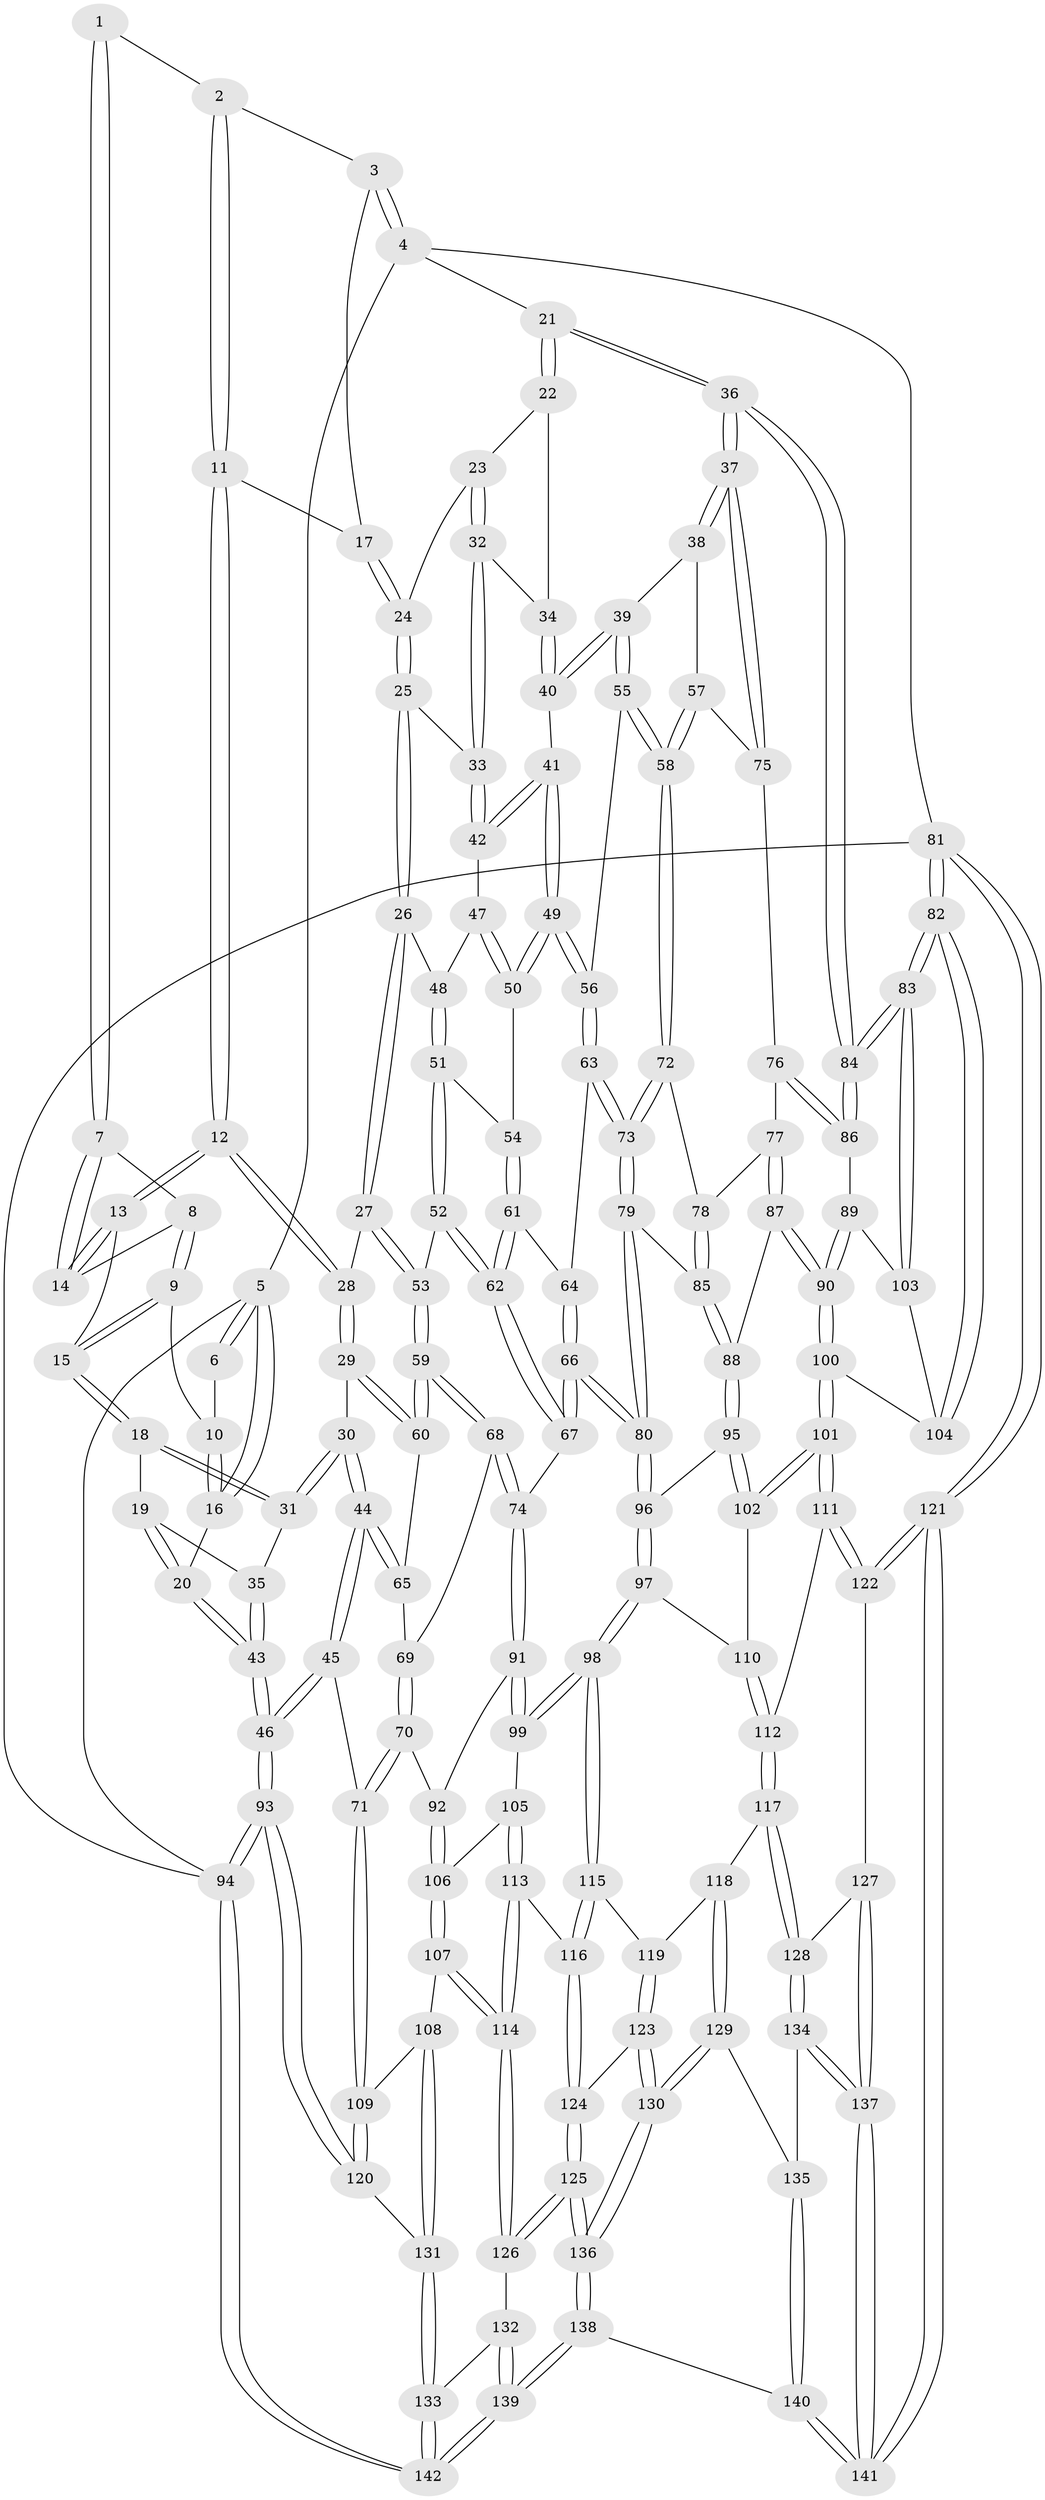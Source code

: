// Generated by graph-tools (version 1.1) at 2025/17/03/09/25 04:17:05]
// undirected, 142 vertices, 352 edges
graph export_dot {
graph [start="1"]
  node [color=gray90,style=filled];
  1 [pos="+0.19683236234118012+0"];
  2 [pos="+0.20006169767006257+0"];
  3 [pos="+0.5689515905586041+0"];
  4 [pos="+1+0"];
  5 [pos="+0+0"];
  6 [pos="+0.1595877706340252+0"];
  7 [pos="+0.17466778210332679+0"];
  8 [pos="+0.12876066656652044+0.04963995429160746"];
  9 [pos="+0.09060209317879217+0.0918875415839935"];
  10 [pos="+0.053245373994248196+0.07576576310868258"];
  11 [pos="+0.2884444678799521+0.10647728249828642"];
  12 [pos="+0.2807653182517129+0.11957189543676526"];
  13 [pos="+0.22277487753237124+0.08998179907256663"];
  14 [pos="+0.2201330887089782+0.08593771297393002"];
  15 [pos="+0.11184790554259443+0.13296928952336542"];
  16 [pos="+0+0.06014746732378778"];
  17 [pos="+0.5538818125535028+0"];
  18 [pos="+0.11361230949539117+0.16572475315276974"];
  19 [pos="+0.032407312212702134+0.19454290123749843"];
  20 [pos="+0+0.2773577887807553"];
  21 [pos="+1+0"];
  22 [pos="+0.8009929330386233+0.1512285224120551"];
  23 [pos="+0.6668590046949379+0.1492391895020177"];
  24 [pos="+0.5507613033136602+0.03587922934972201"];
  25 [pos="+0.5034695250571553+0.17509395304807687"];
  26 [pos="+0.4950773523768914+0.19146778538307352"];
  27 [pos="+0.375134698670313+0.24057720164662166"];
  28 [pos="+0.29491104238058974+0.23691163620721042"];
  29 [pos="+0.25936359554469346+0.2649501240864654"];
  30 [pos="+0.24256586054358228+0.27003909272669424"];
  31 [pos="+0.1544307256928965+0.21702358144103745"];
  32 [pos="+0.6906512560317398+0.22668695403476063"];
  33 [pos="+0.6829927509957185+0.23959626377957408"];
  34 [pos="+0.7547963162427478+0.21314208514326244"];
  35 [pos="+0.08845777284683831+0.252435444024795"];
  36 [pos="+1+0.1577049319731625"];
  37 [pos="+1+0.16537271352989555"];
  38 [pos="+0.825521929580979+0.29552804066141464"];
  39 [pos="+0.7893881027100422+0.3021284492935019"];
  40 [pos="+0.7833516376743926+0.29591565957886984"];
  41 [pos="+0.6846988379900494+0.27410687739453926"];
  42 [pos="+0.6788696315378752+0.264104757009197"];
  43 [pos="+0+0.4292791160357401"];
  44 [pos="+0.08049530099121424+0.48022842838074586"];
  45 [pos="+0.02023207257543133+0.5441010889656943"];
  46 [pos="+0+0.5194979732888834"];
  47 [pos="+0.6358736137422392+0.2763387558105963"];
  48 [pos="+0.4959922057045984+0.1931326913816785"];
  49 [pos="+0.6879151278115276+0.3863086559525345"];
  50 [pos="+0.5958220221293963+0.3469950561843526"];
  51 [pos="+0.5153946504575797+0.25232621037266373"];
  52 [pos="+0.4782811135466074+0.4038671261141793"];
  53 [pos="+0.41184192145631504+0.3362246645169467"];
  54 [pos="+0.5870027631628421+0.3473423963555779"];
  55 [pos="+0.7423384231447563+0.3918195117597902"];
  56 [pos="+0.6889062670709235+0.38750307929859745"];
  57 [pos="+0.833874073558133+0.42823961819898204"];
  58 [pos="+0.7879050120177801+0.43618802648639876"];
  59 [pos="+0.3563320685979119+0.42484966292981424"];
  60 [pos="+0.3119544780794676+0.37823852327701707"];
  61 [pos="+0.5623616866737399+0.3781548050450863"];
  62 [pos="+0.48766057713520167+0.42750012564871553"];
  63 [pos="+0.6589040854524865+0.4388174675260466"];
  64 [pos="+0.5919997288724705+0.4176191489853522"];
  65 [pos="+0.27797624679021427+0.43090615453176356"];
  66 [pos="+0.5472084301887437+0.5766645882187703"];
  67 [pos="+0.47150998393980853+0.5039275207815898"];
  68 [pos="+0.38007715289928934+0.48488978128008237"];
  69 [pos="+0.29151782224504036+0.4453258328968925"];
  70 [pos="+0.17932746980999234+0.5643037219514206"];
  71 [pos="+0.06251627081324707+0.5744421130367198"];
  72 [pos="+0.7809156171298822+0.47031635742172906"];
  73 [pos="+0.632481743598322+0.5185369674818664"];
  74 [pos="+0.39036413556880645+0.5024823642275805"];
  75 [pos="+0.8349238522769693+0.4281967449221988"];
  76 [pos="+0.8959782128661107+0.5004507621435974"];
  77 [pos="+0.855403840419261+0.5344127008186453"];
  78 [pos="+0.7815796722010299+0.4765101640851099"];
  79 [pos="+0.6258884201189854+0.5293185799998302"];
  80 [pos="+0.5551615666500962+0.5853074306150815"];
  81 [pos="+1+1"];
  82 [pos="+1+0.7125646038258732"];
  83 [pos="+1+0.623561998362766"];
  84 [pos="+1+0.3657460146209459"];
  85 [pos="+0.7637497927701443+0.5523720302524324"];
  86 [pos="+0.971938701597301+0.5097290500010748"];
  87 [pos="+0.8447920210071539+0.5739781457928568"];
  88 [pos="+0.7792801480455592+0.5868790519563779"];
  89 [pos="+0.9328882028355779+0.5957758254193584"];
  90 [pos="+0.8983716268152406+0.6149358824515019"];
  91 [pos="+0.33691710718041346+0.5414096142072687"];
  92 [pos="+0.29833770537884713+0.5585327652030209"];
  93 [pos="+0+0.9654217296534369"];
  94 [pos="+0+1"];
  95 [pos="+0.7626735971781109+0.6330659776947812"];
  96 [pos="+0.5564407230434428+0.5965604867899876"];
  97 [pos="+0.5444493862384071+0.6653600102930605"];
  98 [pos="+0.5340658172765421+0.6855790804467916"];
  99 [pos="+0.42445232531309046+0.7033473806502937"];
  100 [pos="+0.8609411494928777+0.7422702446507244"];
  101 [pos="+0.8572050711585513+0.7462422830715785"];
  102 [pos="+0.7843576154937898+0.7009480791865645"];
  103 [pos="+0.9444258185313468+0.605449766825931"];
  104 [pos="+1+0.6914122243514996"];
  105 [pos="+0.42440555287391374+0.7033662383130872"];
  106 [pos="+0.3510342742043983+0.704829747507873"];
  107 [pos="+0.22558180673812864+0.7811128057751685"];
  108 [pos="+0.20195992777777058+0.7761332457883926"];
  109 [pos="+0.151677049859387+0.7316567488714464"];
  110 [pos="+0.7217183936525975+0.7223477141524278"];
  111 [pos="+0.860594054153893+0.787435222201748"];
  112 [pos="+0.6853367261498193+0.8113340249825046"];
  113 [pos="+0.38425288977324984+0.8268447850330929"];
  114 [pos="+0.2822362161226153+0.8298797210587067"];
  115 [pos="+0.5383198240919914+0.7102181977215908"];
  116 [pos="+0.4118358839161556+0.8461209831211379"];
  117 [pos="+0.6562965459225363+0.840343312288715"];
  118 [pos="+0.5900401214894803+0.8179683133356832"];
  119 [pos="+0.5617515072630618+0.7781947376691309"];
  120 [pos="+0.011261083769050577+0.9063548547329597"];
  121 [pos="+1+1"];
  122 [pos="+0.895374708696895+0.9130918236788959"];
  123 [pos="+0.4482522054167606+0.8790361407340744"];
  124 [pos="+0.4291625260277862+0.8753813783129092"];
  125 [pos="+0.3853289506610602+0.93281596927391"];
  126 [pos="+0.29917749447461855+0.8820757393327107"];
  127 [pos="+0.7171731556603826+0.8892925521938664"];
  128 [pos="+0.6687967525559056+0.8580509539967177"];
  129 [pos="+0.5475243157510553+0.9225908618393518"];
  130 [pos="+0.5073113900932368+0.9389718989401417"];
  131 [pos="+0.14806802352887952+0.9809403267939182"];
  132 [pos="+0.2918699221296398+0.9103758031959764"];
  133 [pos="+0.1518024529335543+0.9918973902523442"];
  134 [pos="+0.629755101982025+0.9628535505339296"];
  135 [pos="+0.5619243963942085+0.9353077790252066"];
  136 [pos="+0.40660372693495034+1"];
  137 [pos="+0.669818297746664+1"];
  138 [pos="+0.38768020322035834+1"];
  139 [pos="+0.3120130096625456+1"];
  140 [pos="+0.6051649535120132+1"];
  141 [pos="+0.7173196765455642+1"];
  142 [pos="+0.2098123608814186+1"];
  1 -- 2;
  1 -- 7;
  1 -- 7;
  2 -- 3;
  2 -- 11;
  2 -- 11;
  3 -- 4;
  3 -- 4;
  3 -- 17;
  4 -- 5;
  4 -- 21;
  4 -- 81;
  5 -- 6;
  5 -- 6;
  5 -- 16;
  5 -- 16;
  5 -- 94;
  6 -- 10;
  7 -- 8;
  7 -- 14;
  7 -- 14;
  8 -- 9;
  8 -- 9;
  8 -- 14;
  9 -- 10;
  9 -- 15;
  9 -- 15;
  10 -- 16;
  10 -- 16;
  11 -- 12;
  11 -- 12;
  11 -- 17;
  12 -- 13;
  12 -- 13;
  12 -- 28;
  12 -- 28;
  13 -- 14;
  13 -- 14;
  13 -- 15;
  15 -- 18;
  15 -- 18;
  16 -- 20;
  17 -- 24;
  17 -- 24;
  18 -- 19;
  18 -- 31;
  18 -- 31;
  19 -- 20;
  19 -- 20;
  19 -- 35;
  20 -- 43;
  20 -- 43;
  21 -- 22;
  21 -- 22;
  21 -- 36;
  21 -- 36;
  22 -- 23;
  22 -- 34;
  23 -- 24;
  23 -- 32;
  23 -- 32;
  24 -- 25;
  24 -- 25;
  25 -- 26;
  25 -- 26;
  25 -- 33;
  26 -- 27;
  26 -- 27;
  26 -- 48;
  27 -- 28;
  27 -- 53;
  27 -- 53;
  28 -- 29;
  28 -- 29;
  29 -- 30;
  29 -- 60;
  29 -- 60;
  30 -- 31;
  30 -- 31;
  30 -- 44;
  30 -- 44;
  31 -- 35;
  32 -- 33;
  32 -- 33;
  32 -- 34;
  33 -- 42;
  33 -- 42;
  34 -- 40;
  34 -- 40;
  35 -- 43;
  35 -- 43;
  36 -- 37;
  36 -- 37;
  36 -- 84;
  36 -- 84;
  37 -- 38;
  37 -- 38;
  37 -- 75;
  37 -- 75;
  38 -- 39;
  38 -- 57;
  39 -- 40;
  39 -- 40;
  39 -- 55;
  39 -- 55;
  40 -- 41;
  41 -- 42;
  41 -- 42;
  41 -- 49;
  41 -- 49;
  42 -- 47;
  43 -- 46;
  43 -- 46;
  44 -- 45;
  44 -- 45;
  44 -- 65;
  44 -- 65;
  45 -- 46;
  45 -- 46;
  45 -- 71;
  46 -- 93;
  46 -- 93;
  47 -- 48;
  47 -- 50;
  47 -- 50;
  48 -- 51;
  48 -- 51;
  49 -- 50;
  49 -- 50;
  49 -- 56;
  49 -- 56;
  50 -- 54;
  51 -- 52;
  51 -- 52;
  51 -- 54;
  52 -- 53;
  52 -- 62;
  52 -- 62;
  53 -- 59;
  53 -- 59;
  54 -- 61;
  54 -- 61;
  55 -- 56;
  55 -- 58;
  55 -- 58;
  56 -- 63;
  56 -- 63;
  57 -- 58;
  57 -- 58;
  57 -- 75;
  58 -- 72;
  58 -- 72;
  59 -- 60;
  59 -- 60;
  59 -- 68;
  59 -- 68;
  60 -- 65;
  61 -- 62;
  61 -- 62;
  61 -- 64;
  62 -- 67;
  62 -- 67;
  63 -- 64;
  63 -- 73;
  63 -- 73;
  64 -- 66;
  64 -- 66;
  65 -- 69;
  66 -- 67;
  66 -- 67;
  66 -- 80;
  66 -- 80;
  67 -- 74;
  68 -- 69;
  68 -- 74;
  68 -- 74;
  69 -- 70;
  69 -- 70;
  70 -- 71;
  70 -- 71;
  70 -- 92;
  71 -- 109;
  71 -- 109;
  72 -- 73;
  72 -- 73;
  72 -- 78;
  73 -- 79;
  73 -- 79;
  74 -- 91;
  74 -- 91;
  75 -- 76;
  76 -- 77;
  76 -- 86;
  76 -- 86;
  77 -- 78;
  77 -- 87;
  77 -- 87;
  78 -- 85;
  78 -- 85;
  79 -- 80;
  79 -- 80;
  79 -- 85;
  80 -- 96;
  80 -- 96;
  81 -- 82;
  81 -- 82;
  81 -- 121;
  81 -- 121;
  81 -- 94;
  82 -- 83;
  82 -- 83;
  82 -- 104;
  82 -- 104;
  83 -- 84;
  83 -- 84;
  83 -- 103;
  83 -- 103;
  84 -- 86;
  84 -- 86;
  85 -- 88;
  85 -- 88;
  86 -- 89;
  87 -- 88;
  87 -- 90;
  87 -- 90;
  88 -- 95;
  88 -- 95;
  89 -- 90;
  89 -- 90;
  89 -- 103;
  90 -- 100;
  90 -- 100;
  91 -- 92;
  91 -- 99;
  91 -- 99;
  92 -- 106;
  92 -- 106;
  93 -- 94;
  93 -- 94;
  93 -- 120;
  93 -- 120;
  94 -- 142;
  94 -- 142;
  95 -- 96;
  95 -- 102;
  95 -- 102;
  96 -- 97;
  96 -- 97;
  97 -- 98;
  97 -- 98;
  97 -- 110;
  98 -- 99;
  98 -- 99;
  98 -- 115;
  98 -- 115;
  99 -- 105;
  100 -- 101;
  100 -- 101;
  100 -- 104;
  101 -- 102;
  101 -- 102;
  101 -- 111;
  101 -- 111;
  102 -- 110;
  103 -- 104;
  105 -- 106;
  105 -- 113;
  105 -- 113;
  106 -- 107;
  106 -- 107;
  107 -- 108;
  107 -- 114;
  107 -- 114;
  108 -- 109;
  108 -- 131;
  108 -- 131;
  109 -- 120;
  109 -- 120;
  110 -- 112;
  110 -- 112;
  111 -- 112;
  111 -- 122;
  111 -- 122;
  112 -- 117;
  112 -- 117;
  113 -- 114;
  113 -- 114;
  113 -- 116;
  114 -- 126;
  114 -- 126;
  115 -- 116;
  115 -- 116;
  115 -- 119;
  116 -- 124;
  116 -- 124;
  117 -- 118;
  117 -- 128;
  117 -- 128;
  118 -- 119;
  118 -- 129;
  118 -- 129;
  119 -- 123;
  119 -- 123;
  120 -- 131;
  121 -- 122;
  121 -- 122;
  121 -- 141;
  121 -- 141;
  122 -- 127;
  123 -- 124;
  123 -- 130;
  123 -- 130;
  124 -- 125;
  124 -- 125;
  125 -- 126;
  125 -- 126;
  125 -- 136;
  125 -- 136;
  126 -- 132;
  127 -- 128;
  127 -- 137;
  127 -- 137;
  128 -- 134;
  128 -- 134;
  129 -- 130;
  129 -- 130;
  129 -- 135;
  130 -- 136;
  130 -- 136;
  131 -- 133;
  131 -- 133;
  132 -- 133;
  132 -- 139;
  132 -- 139;
  133 -- 142;
  133 -- 142;
  134 -- 135;
  134 -- 137;
  134 -- 137;
  135 -- 140;
  135 -- 140;
  136 -- 138;
  136 -- 138;
  137 -- 141;
  137 -- 141;
  138 -- 139;
  138 -- 139;
  138 -- 140;
  139 -- 142;
  139 -- 142;
  140 -- 141;
  140 -- 141;
}
